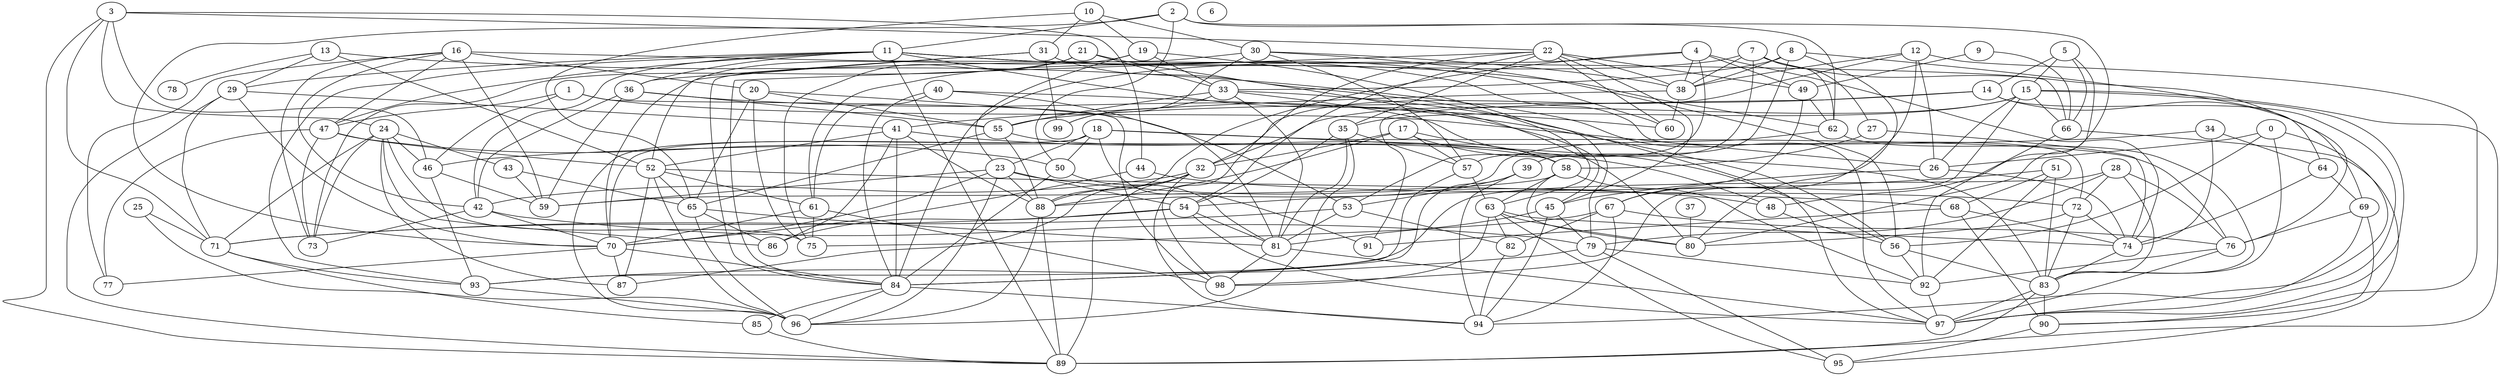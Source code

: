 strict graph "gnp_random_graph(100,0.06)" {
0;
1;
2;
3;
4;
5;
6;
7;
8;
9;
10;
11;
12;
13;
14;
15;
16;
17;
18;
19;
20;
21;
22;
23;
24;
25;
26;
27;
28;
29;
30;
31;
32;
33;
34;
35;
36;
37;
38;
39;
40;
41;
42;
43;
44;
45;
46;
47;
48;
49;
50;
51;
52;
53;
54;
55;
56;
57;
58;
59;
60;
61;
62;
63;
64;
65;
66;
67;
68;
69;
70;
71;
72;
73;
74;
75;
76;
77;
78;
79;
80;
81;
82;
83;
84;
85;
86;
87;
88;
89;
90;
91;
92;
93;
94;
95;
96;
97;
98;
99;
0 -- 56  [is_available=True, prob="0.575003607007"];
0 -- 97  [is_available=True, prob="0.255578988699"];
0 -- 26  [is_available=True, prob="1.0"];
0 -- 83  [is_available=True, prob="0.946141512362"];
1 -- 26  [is_available=True, prob="0.00343038248692"];
1 -- 98  [is_available=True, prob="0.42318667787"];
1 -- 46  [is_available=True, prob="0.286142536054"];
1 -- 47  [is_available=True, prob="1.0"];
2 -- 48  [is_available=True, prob="0.670277831527"];
2 -- 50  [is_available=True, prob="0.733944875924"];
2 -- 11  [is_available=True, prob="0.822401868245"];
2 -- 70  [is_available=True, prob="0.441590250613"];
2 -- 62  [is_available=True, prob="0.438591350913"];
3 -- 71  [is_available=True, prob="0.772508481669"];
3 -- 44  [is_available=True, prob="0.302999459867"];
3 -- 46  [is_available=True, prob="0.3149094354"];
3 -- 22  [is_available=True, prob="0.711848619231"];
3 -- 24  [is_available=True, prob="1.0"];
3 -- 89  [is_available=True, prob="0.604443921011"];
4 -- 38  [is_available=True, prob="1.0"];
4 -- 74  [is_available=True, prob="0.635375216639"];
4 -- 49  [is_available=True, prob="0.153455064586"];
4 -- 84  [is_available=True, prob="1.0"];
4 -- 53  [is_available=True, prob="1.0"];
4 -- 88  [is_available=True, prob="0.207106599173"];
5 -- 80  [is_available=True, prob="0.524833592146"];
5 -- 66  [is_available=True, prob="0.903669985799"];
5 -- 14  [is_available=True, prob="0.968234418178"];
5 -- 15  [is_available=True, prob="0.968646107836"];
7 -- 38  [is_available=True, prob="0.854972763989"];
7 -- 76  [is_available=True, prob="0.698323317981"];
7 -- 57  [is_available=True, prob="1.0"];
7 -- 27  [is_available=True, prob="0.945657863674"];
7 -- 61  [is_available=True, prob="0.0536747384694"];
7 -- 62  [is_available=True, prob="0.189718671023"];
8 -- 64  [is_available=True, prob="0.14481619093"];
8 -- 33  [is_available=True, prob="0.984847332633"];
8 -- 80  [is_available=True, prob="0.702482970143"];
8 -- 38  [is_available=True, prob="1.0"];
8 -- 39  [is_available=True, prob="0.975718710542"];
9 -- 49  [is_available=True, prob="0.45581556646"];
9 -- 66  [is_available=True, prob="0.36959151964"];
10 -- 65  [is_available=True, prob="0.708489329175"];
10 -- 19  [is_available=True, prob="0.584669440656"];
10 -- 30  [is_available=True, prob="1.0"];
10 -- 31  [is_available=True, prob="0.998273071665"];
11 -- 36  [is_available=True, prob="0.336251390556"];
11 -- 72  [is_available=True, prob="0.684805496391"];
11 -- 42  [is_available=True, prob="0.702600924642"];
11 -- 93  [is_available=True, prob="0.77897384131"];
11 -- 47  [is_available=True, prob="0.151125655717"];
11 -- 80  [is_available=True, prob="0.686111294398"];
11 -- 89  [is_available=True, prob="0.60664503333"];
11 -- 60  [is_available=True, prob="0.0289299908184"];
11 -- 29  [is_available=True, prob="0.514911189036"];
11 -- 62  [is_available=True, prob="0.997819680216"];
12 -- 32  [is_available=True, prob="0.962288487834"];
12 -- 26  [is_available=True, prob="0.152609346637"];
12 -- 67  [is_available=True, prob="0.326509168895"];
12 -- 90  [is_available=True, prob="0.122641071134"];
12 -- 38  [is_available=True, prob="0.58252498757"];
13 -- 97  [is_available=True, prob="0.619618360289"];
13 -- 52  [is_available=True, prob="0.476283795849"];
13 -- 29  [is_available=True, prob="0.349233124061"];
13 -- 78  [is_available=True, prob="0.316779383191"];
14 -- 97  [is_available=True, prob="1.0"];
14 -- 91  [is_available=True, prob="1.0"];
14 -- 69  [is_available=True, prob="0.000151842884949"];
14 -- 55  [is_available=True, prob="0.993676665052"];
15 -- 32  [is_available=True, prob="0.676062121773"];
15 -- 97  [is_available=True, prob="0.369100765034"];
15 -- 66  [is_available=True, prob="0.679301959529"];
15 -- 35  [is_available=True, prob="1.0"];
15 -- 98  [is_available=True, prob="1.0"];
15 -- 89  [is_available=True, prob="0.0953774584007"];
15 -- 26  [is_available=True, prob="0.519586599365"];
16 -- 66  [is_available=True, prob="0.73873067225"];
16 -- 73  [is_available=True, prob="0.398864756565"];
16 -- 42  [is_available=True, prob="0.67470403816"];
16 -- 77  [is_available=True, prob="0.340553723168"];
16 -- 47  [is_available=True, prob="0.979673481155"];
16 -- 20  [is_available=True, prob="1.0"];
16 -- 59  [is_available=True, prob="1.0"];
17 -- 32  [is_available=True, prob="0.924686289798"];
17 -- 57  [is_available=True, prob="1.0"];
17 -- 58  [is_available=True, prob="0.709503515266"];
17 -- 83  [is_available=True, prob="0.733849098945"];
17 -- 88  [is_available=True, prob="0.713926465115"];
18 -- 96  [is_available=True, prob="0.589441035193"];
18 -- 70  [is_available=True, prob="0.545314594941"];
18 -- 76  [is_available=True, prob="0.870980316194"];
18 -- 50  [is_available=True, prob="0.713215755424"];
18 -- 23  [is_available=True, prob="0.935738394023"];
18 -- 56  [is_available=True, prob="0.564924465024"];
18 -- 91  [is_available=True, prob="0.548497297848"];
19 -- 33  [is_available=True, prob="0.130961554712"];
19 -- 79  [is_available=True, prob="0.520013596264"];
19 -- 70  [is_available=True, prob="0.219722608666"];
19 -- 23  [is_available=True, prob="0.924441134799"];
20 -- 65  [is_available=True, prob="0.0298705470386"];
20 -- 75  [is_available=True, prob="0.706688374443"];
20 -- 53  [is_available=True, prob="1.0"];
20 -- 55  [is_available=True, prob="0.48641580961"];
21 -- 33  [is_available=True, prob="0.202351455214"];
21 -- 75  [is_available=True, prob="0.315463691555"];
21 -- 73  [is_available=True, prob="0.643132638986"];
21 -- 63  [is_available=True, prob="0.429178508787"];
22 -- 35  [is_available=True, prob="1.0"];
22 -- 38  [is_available=True, prob="1.0"];
22 -- 45  [is_available=True, prob="0.458789217958"];
22 -- 49  [is_available=True, prob="0.018457126971"];
22 -- 84  [is_available=True, prob="0.739867201334"];
22 -- 54  [is_available=True, prob="0.0409516121787"];
22 -- 60  [is_available=True, prob="0.415420217689"];
22 -- 94  [is_available=True, prob="0.528420085795"];
23 -- 96  [is_available=True, prob="1.0"];
23 -- 70  [is_available=True, prob="1.0"];
23 -- 48  [is_available=True, prob="1.0"];
23 -- 54  [is_available=True, prob="1.0"];
23 -- 88  [is_available=True, prob="0.926544313987"];
23 -- 59  [is_available=True, prob="0.824343657382"];
24 -- 75  [is_available=True, prob="0.202944162142"];
24 -- 71  [is_available=True, prob="1.0"];
24 -- 73  [is_available=True, prob="1.0"];
24 -- 43  [is_available=True, prob="0.201827990021"];
24 -- 46  [is_available=True, prob="1.0"];
24 -- 86  [is_available=True, prob="0.392597027998"];
24 -- 87  [is_available=True, prob="0.619189360102"];
25 -- 96  [is_available=True, prob="0.00583244079364"];
25 -- 71  [is_available=True, prob="0.271924314334"];
26 -- 74  [is_available=True, prob="0.195175848593"];
26 -- 45  [is_available=True, prob="1.0"];
27 -- 58  [is_available=True, prob="1.0"];
27 -- 74  [is_available=True, prob="0.0297528320413"];
28 -- 72  [is_available=True, prob="1.0"];
28 -- 83  [is_available=True, prob="0.575641335229"];
28 -- 76  [is_available=True, prob="1.0"];
28 -- 93  [is_available=True, prob="0.70668963434"];
28 -- 79  [is_available=True, prob="0.307310684222"];
29 -- 70  [is_available=True, prob="1.0"];
29 -- 71  [is_available=True, prob="0.50208210084"];
29 -- 41  [is_available=True, prob="0.633605509727"];
29 -- 89  [is_available=True, prob="1.0"];
30 -- 99  [is_available=True, prob="0.605967472453"];
30 -- 38  [is_available=True, prob="0.362850277714"];
30 -- 84  [is_available=True, prob="0.415997879847"];
30 -- 56  [is_available=True, prob="0.683317415953"];
30 -- 57  [is_available=True, prob="0.529562363172"];
31 -- 52  [is_available=True, prob="0.0121542152019"];
31 -- 99  [is_available=True, prob="1.0"];
31 -- 36  [is_available=True, prob="0.933187012719"];
31 -- 45  [is_available=True, prob="1.0"];
32 -- 98  [is_available=True, prob="0.367967724016"];
32 -- 42  [is_available=True, prob="0.961329749189"];
32 -- 87  [is_available=True, prob="1.0"];
32 -- 88  [is_available=True, prob="1.0"];
32 -- 89  [is_available=True, prob="1.0"];
33 -- 97  [is_available=True, prob="1.0"];
33 -- 99  [is_available=True, prob="0.362942140565"];
33 -- 81  [is_available=True, prob="1.0"];
33 -- 55  [is_available=True, prob="1.0"];
33 -- 58  [is_available=True, prob="0.294420131661"];
34 -- 64  [is_available=True, prob="0.551386307196"];
34 -- 74  [is_available=True, prob="0.0439975289151"];
34 -- 46  [is_available=True, prob="0.101251243128"];
35 -- 96  [is_available=True, prob="0.00026842228283"];
35 -- 81  [is_available=True, prob="0.0687506148622"];
35 -- 54  [is_available=True, prob="1.0"];
35 -- 57  [is_available=True, prob="1.0"];
36 -- 42  [is_available=True, prob="0.624746994726"];
36 -- 55  [is_available=True, prob="0.439405307676"];
36 -- 56  [is_available=True, prob="1.0"];
36 -- 59  [is_available=True, prob="0.583782512345"];
37 -- 80  [is_available=True, prob="0.0871772084986"];
38 -- 41  [is_available=True, prob="0.566378453153"];
38 -- 60  [is_available=True, prob="0.783392587078"];
39 -- 84  [is_available=True, prob="0.483133597961"];
39 -- 53  [is_available=True, prob="0.958583421481"];
39 -- 94  [is_available=True, prob="0.758186905453"];
40 -- 84  [is_available=True, prob="0.0819890400964"];
40 -- 81  [is_available=True, prob="1.0"];
40 -- 60  [is_available=True, prob="1.0"];
40 -- 61  [is_available=True, prob="0.811483340781"];
41 -- 48  [is_available=True, prob="0.890972060072"];
41 -- 84  [is_available=True, prob="1.0"];
41 -- 86  [is_available=True, prob="1.0"];
41 -- 88  [is_available=True, prob="1.0"];
41 -- 52  [is_available=True, prob="1.0"];
42 -- 70  [is_available=True, prob="0.135504700591"];
42 -- 73  [is_available=True, prob="0.929306801986"];
42 -- 79  [is_available=True, prob="0.601786564032"];
43 -- 65  [is_available=True, prob="0.444686697679"];
43 -- 59  [is_available=True, prob="0.0600263231477"];
44 -- 72  [is_available=True, prob="1.0"];
44 -- 70  [is_available=True, prob="0.636444496719"];
45 -- 79  [is_available=True, prob="1.0"];
45 -- 81  [is_available=True, prob="0.253702027769"];
45 -- 94  [is_available=True, prob="1.0"];
46 -- 59  [is_available=True, prob="0.846506758143"];
46 -- 93  [is_available=True, prob="0.450043902837"];
47 -- 73  [is_available=True, prob="0.148185648619"];
47 -- 77  [is_available=True, prob="0.180505380857"];
47 -- 50  [is_available=True, prob="0.502124932056"];
47 -- 52  [is_available=True, prob="1.0"];
48 -- 56  [is_available=True, prob="0.00758114610966"];
49 -- 67  [is_available=True, prob="0.167274427346"];
49 -- 62  [is_available=True, prob="0.860258414014"];
50 -- 81  [is_available=True, prob="0.0466819010137"];
50 -- 84  [is_available=True, prob="0.120818033099"];
51 -- 92  [is_available=True, prob="1.0"];
51 -- 83  [is_available=True, prob="1.0"];
51 -- 68  [is_available=True, prob="0.231436491282"];
51 -- 54  [is_available=True, prob="0.519068809419"];
52 -- 96  [is_available=True, prob="0.693312020583"];
52 -- 65  [is_available=True, prob="0.497717735569"];
52 -- 68  [is_available=True, prob="1.0"];
52 -- 87  [is_available=True, prob="0.084247654078"];
52 -- 61  [is_available=True, prob="1.0"];
53 -- 71  [is_available=True, prob="0.0519609605696"];
53 -- 81  [is_available=True, prob="0.203204459209"];
53 -- 82  [is_available=True, prob="0.817703301892"];
54 -- 97  [is_available=True, prob="0.864330872969"];
54 -- 86  [is_available=True, prob="0.657349849326"];
54 -- 71  [is_available=True, prob="1.0"];
54 -- 81  [is_available=True, prob="0.111550478749"];
55 -- 65  [is_available=True, prob="1.0"];
55 -- 88  [is_available=True, prob="1.0"];
55 -- 58  [is_available=True, prob="0.997427357817"];
56 -- 83  [is_available=True, prob="0.824625096096"];
56 -- 92  [is_available=True, prob="1.0"];
57 -- 84  [is_available=True, prob="1.0"];
57 -- 63  [is_available=True, prob="0.468243119897"];
58 -- 59  [is_available=True, prob="0.620493363919"];
58 -- 80  [is_available=True, prob="0.337736129025"];
58 -- 92  [is_available=True, prob="0.494218712118"];
58 -- 63  [is_available=True, prob="1.0"];
61 -- 98  [is_available=True, prob="0.599573144674"];
61 -- 70  [is_available=True, prob="0.872234312108"];
61 -- 75  [is_available=True, prob="1.0"];
62 -- 83  [is_available=True, prob="0.420725423923"];
62 -- 88  [is_available=True, prob="0.978295929289"];
63 -- 98  [is_available=True, prob="0.344153049035"];
63 -- 74  [is_available=True, prob="0.821617509029"];
63 -- 80  [is_available=True, prob="0.649082501985"];
63 -- 82  [is_available=True, prob="0.125836232557"];
63 -- 95  [is_available=True, prob="0.208228330258"];
64 -- 74  [is_available=True, prob="0.596049113498"];
64 -- 69  [is_available=True, prob="0.387619781714"];
65 -- 96  [is_available=True, prob="0.50175115995"];
65 -- 81  [is_available=True, prob="0.796889181444"];
65 -- 86  [is_available=True, prob="0.150311547781"];
66 -- 92  [is_available=True, prob="0.285773625781"];
66 -- 95  [is_available=True, prob="0.0264242318279"];
67 -- 75  [is_available=True, prob="1.0"];
67 -- 76  [is_available=True, prob="0.915354879558"];
67 -- 82  [is_available=True, prob="0.0791012701504"];
67 -- 94  [is_available=True, prob="0.764056680515"];
68 -- 91  [is_available=True, prob="0.205466646973"];
68 -- 74  [is_available=True, prob="1.0"];
68 -- 90  [is_available=True, prob="1.0"];
69 -- 90  [is_available=True, prob="0.620831675938"];
69 -- 76  [is_available=True, prob="0.716002237662"];
69 -- 94  [is_available=True, prob="0.0892020809619"];
70 -- 87  [is_available=True, prob="1.0"];
70 -- 77  [is_available=True, prob="0.864569448037"];
70 -- 84  [is_available=True, prob="0.767524501594"];
71 -- 93  [is_available=True, prob="0.654073790983"];
71 -- 85  [is_available=True, prob="1.0"];
72 -- 74  [is_available=True, prob="0.944516482036"];
72 -- 80  [is_available=True, prob="1.0"];
72 -- 83  [is_available=True, prob="1.0"];
74 -- 83  [is_available=True, prob="0.845052876689"];
76 -- 97  [is_available=True, prob="0.0443528313432"];
76 -- 92  [is_available=True, prob="0.655133842577"];
79 -- 92  [is_available=True, prob="0.58158483972"];
79 -- 93  [is_available=True, prob="0.948488907269"];
79 -- 95  [is_available=True, prob="0.69795220584"];
81 -- 98  [is_available=True, prob="1.0"];
81 -- 97  [is_available=True, prob="1.0"];
82 -- 94  [is_available=True, prob="0.678661400283"];
83 -- 97  [is_available=True, prob="0.642258395628"];
83 -- 89  [is_available=True, prob="0.267334252116"];
83 -- 90  [is_available=True, prob="0.273586460496"];
84 -- 96  [is_available=True, prob="0.319974567822"];
84 -- 94  [is_available=True, prob="0.00780857653654"];
84 -- 85  [is_available=True, prob="1.0"];
85 -- 89  [is_available=True, prob="1.0"];
88 -- 96  [is_available=True, prob="0.304150670258"];
88 -- 89  [is_available=True, prob="1.0"];
90 -- 95  [is_available=True, prob="0.0421635564089"];
92 -- 97  [is_available=True, prob="0.408890378699"];
93 -- 96  [is_available=True, prob="0.576099790472"];
}
